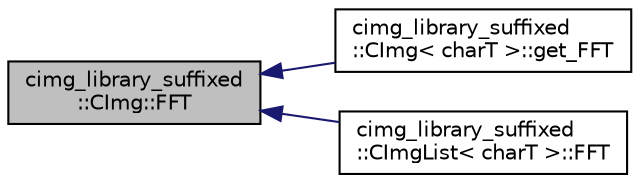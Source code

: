 digraph "cimg_library_suffixed::CImg::FFT"
{
  edge [fontname="Helvetica",fontsize="10",labelfontname="Helvetica",labelfontsize="10"];
  node [fontname="Helvetica",fontsize="10",shape=record];
  rankdir="LR";
  Node1188 [label="cimg_library_suffixed\l::CImg::FFT",height=0.2,width=0.4,color="black", fillcolor="grey75", style="filled", fontcolor="black"];
  Node1188 -> Node1189 [dir="back",color="midnightblue",fontsize="10",style="solid",fontname="Helvetica"];
  Node1189 [label="cimg_library_suffixed\l::CImg\< charT \>::get_FFT",height=0.2,width=0.4,color="black", fillcolor="white", style="filled",URL="$structcimg__library__suffixed_1_1_c_img.html#a43f70d2bf6e1c80561dd17124a464c77",tooltip="Compute 1d Fast Fourier Transform, along a specified axis. "];
  Node1188 -> Node1190 [dir="back",color="midnightblue",fontsize="10",style="solid",fontname="Helvetica"];
  Node1190 [label="cimg_library_suffixed\l::CImgList\< charT \>::FFT",height=0.2,width=0.4,color="black", fillcolor="white", style="filled",URL="$structcimg__library__suffixed_1_1_c_img_list.html#ac07f7527b6223ed7b6c4e02f6feab7b3",tooltip="Compute a 1d Fast Fourier Transform, along specified axis. "];
}
